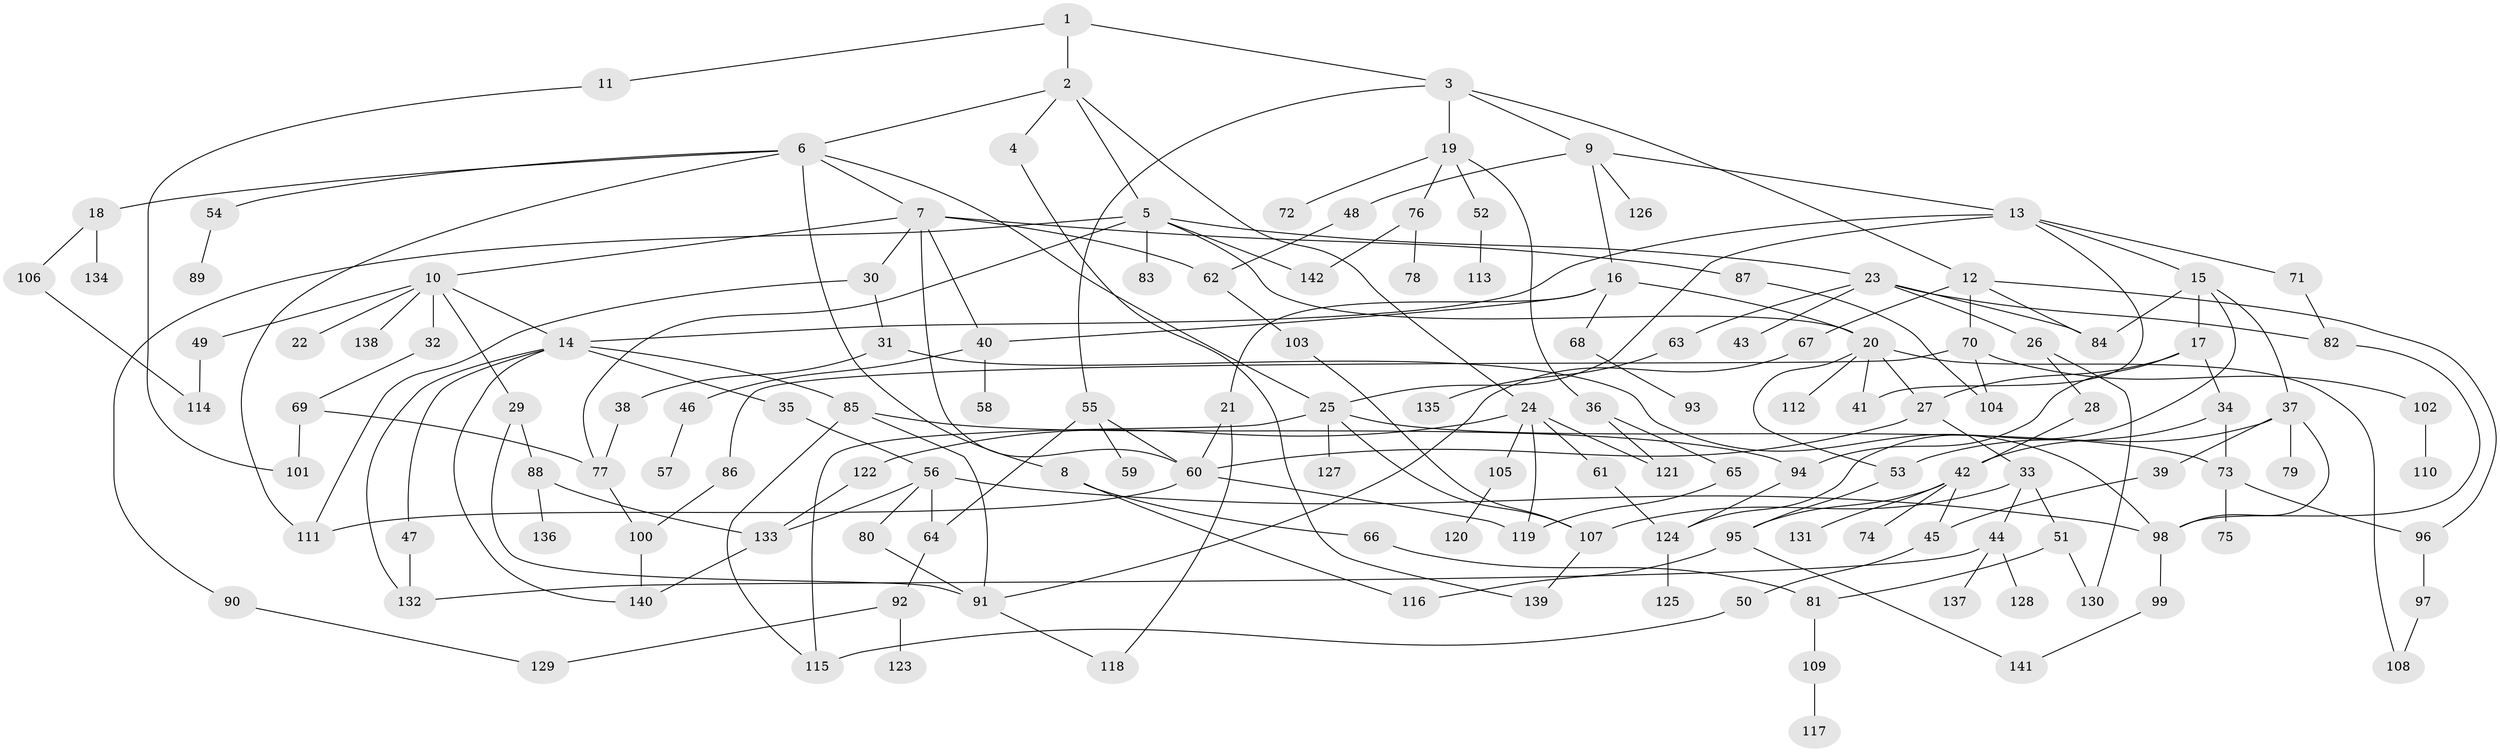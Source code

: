 // Generated by graph-tools (version 1.1) at 2025/25/03/09/25 03:25:28]
// undirected, 142 vertices, 200 edges
graph export_dot {
graph [start="1"]
  node [color=gray90,style=filled];
  1;
  2;
  3;
  4;
  5;
  6;
  7;
  8;
  9;
  10;
  11;
  12;
  13;
  14;
  15;
  16;
  17;
  18;
  19;
  20;
  21;
  22;
  23;
  24;
  25;
  26;
  27;
  28;
  29;
  30;
  31;
  32;
  33;
  34;
  35;
  36;
  37;
  38;
  39;
  40;
  41;
  42;
  43;
  44;
  45;
  46;
  47;
  48;
  49;
  50;
  51;
  52;
  53;
  54;
  55;
  56;
  57;
  58;
  59;
  60;
  61;
  62;
  63;
  64;
  65;
  66;
  67;
  68;
  69;
  70;
  71;
  72;
  73;
  74;
  75;
  76;
  77;
  78;
  79;
  80;
  81;
  82;
  83;
  84;
  85;
  86;
  87;
  88;
  89;
  90;
  91;
  92;
  93;
  94;
  95;
  96;
  97;
  98;
  99;
  100;
  101;
  102;
  103;
  104;
  105;
  106;
  107;
  108;
  109;
  110;
  111;
  112;
  113;
  114;
  115;
  116;
  117;
  118;
  119;
  120;
  121;
  122;
  123;
  124;
  125;
  126;
  127;
  128;
  129;
  130;
  131;
  132;
  133;
  134;
  135;
  136;
  137;
  138;
  139;
  140;
  141;
  142;
  1 -- 2;
  1 -- 3;
  1 -- 11;
  2 -- 4;
  2 -- 5;
  2 -- 6;
  2 -- 24;
  3 -- 9;
  3 -- 12;
  3 -- 19;
  3 -- 55;
  4 -- 139;
  5 -- 20;
  5 -- 23;
  5 -- 77;
  5 -- 83;
  5 -- 90;
  5 -- 142;
  6 -- 7;
  6 -- 8;
  6 -- 18;
  6 -- 25;
  6 -- 54;
  6 -- 111;
  7 -- 10;
  7 -- 30;
  7 -- 60;
  7 -- 62;
  7 -- 87;
  7 -- 40;
  8 -- 66;
  8 -- 116;
  9 -- 13;
  9 -- 16;
  9 -- 48;
  9 -- 126;
  10 -- 22;
  10 -- 29;
  10 -- 32;
  10 -- 49;
  10 -- 138;
  10 -- 14;
  11 -- 101;
  12 -- 67;
  12 -- 70;
  12 -- 96;
  12 -- 84;
  13 -- 14;
  13 -- 15;
  13 -- 41;
  13 -- 71;
  13 -- 25;
  14 -- 35;
  14 -- 47;
  14 -- 85;
  14 -- 140;
  14 -- 132;
  15 -- 17;
  15 -- 37;
  15 -- 84;
  15 -- 124;
  16 -- 21;
  16 -- 40;
  16 -- 68;
  16 -- 20;
  17 -- 34;
  17 -- 27;
  17 -- 94;
  18 -- 106;
  18 -- 134;
  19 -- 36;
  19 -- 52;
  19 -- 72;
  19 -- 76;
  20 -- 27;
  20 -- 108;
  20 -- 112;
  20 -- 53;
  20 -- 41;
  21 -- 60;
  21 -- 118;
  23 -- 26;
  23 -- 43;
  23 -- 63;
  23 -- 84;
  23 -- 82;
  24 -- 61;
  24 -- 105;
  24 -- 119;
  24 -- 121;
  24 -- 122;
  25 -- 73;
  25 -- 127;
  25 -- 107;
  25 -- 115;
  26 -- 28;
  26 -- 130;
  27 -- 33;
  27 -- 60;
  28 -- 42;
  29 -- 88;
  29 -- 91;
  30 -- 31;
  30 -- 111;
  31 -- 38;
  31 -- 98;
  32 -- 69;
  33 -- 44;
  33 -- 51;
  33 -- 107;
  34 -- 42;
  34 -- 73;
  35 -- 56;
  36 -- 65;
  36 -- 121;
  37 -- 39;
  37 -- 53;
  37 -- 79;
  37 -- 98;
  38 -- 77;
  39 -- 45;
  40 -- 46;
  40 -- 58;
  42 -- 74;
  42 -- 95;
  42 -- 131;
  42 -- 45;
  44 -- 128;
  44 -- 137;
  44 -- 132;
  45 -- 50;
  46 -- 57;
  47 -- 132;
  48 -- 62;
  49 -- 114;
  50 -- 115;
  51 -- 81;
  51 -- 130;
  52 -- 113;
  53 -- 95;
  54 -- 89;
  55 -- 59;
  55 -- 60;
  55 -- 64;
  56 -- 64;
  56 -- 80;
  56 -- 133;
  56 -- 98;
  60 -- 111;
  60 -- 119;
  61 -- 124;
  62 -- 103;
  63 -- 135;
  64 -- 92;
  65 -- 119;
  66 -- 81;
  67 -- 91;
  68 -- 93;
  69 -- 77;
  69 -- 101;
  70 -- 86;
  70 -- 102;
  70 -- 104;
  71 -- 82;
  73 -- 75;
  73 -- 96;
  76 -- 78;
  76 -- 142;
  77 -- 100;
  80 -- 91;
  81 -- 109;
  82 -- 98;
  85 -- 94;
  85 -- 115;
  85 -- 91;
  86 -- 100;
  87 -- 104;
  88 -- 136;
  88 -- 133;
  90 -- 129;
  91 -- 118;
  92 -- 123;
  92 -- 129;
  94 -- 124;
  95 -- 116;
  95 -- 141;
  96 -- 97;
  97 -- 108;
  98 -- 99;
  99 -- 141;
  100 -- 140;
  102 -- 110;
  103 -- 107;
  105 -- 120;
  106 -- 114;
  107 -- 139;
  109 -- 117;
  122 -- 133;
  124 -- 125;
  133 -- 140;
}

